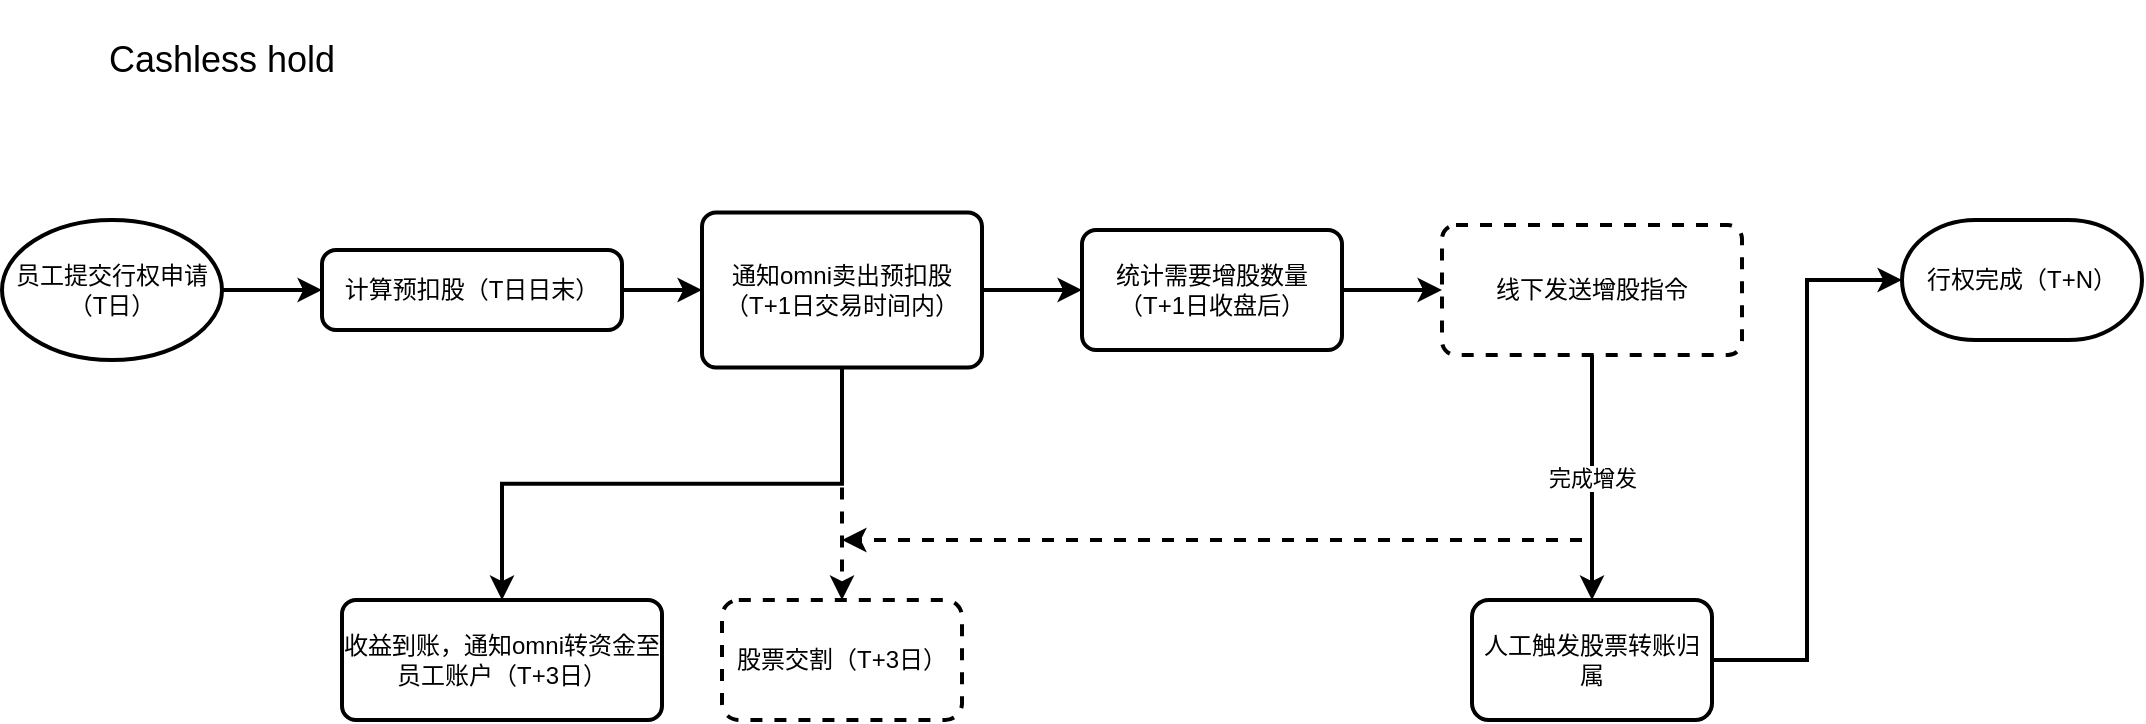 <mxfile version="13.7.9" type="github">
  <diagram id="J9ElGls0z0i14CrVCFYJ" name="第 1 页">
    <mxGraphModel dx="1200" dy="810" grid="1" gridSize="10" guides="1" tooltips="1" connect="1" arrows="1" fold="1" page="1" pageScale="1" pageWidth="1200" pageHeight="1600" math="0" shadow="0">
      <root>
        <mxCell id="0" />
        <mxCell id="1" parent="0" />
        <mxCell id="IP6N6mY2FTfmfS4jlM0r-1" value="&lt;font style=&quot;font-size: 18px&quot;&gt;Cashless hold&lt;/font&gt;" style="rounded=1;whiteSpace=wrap;html=1;strokeColor=none;" parent="1" vertex="1">
          <mxGeometry x="120" y="90" width="220" height="60" as="geometry" />
        </mxCell>
        <mxCell id="IP6N6mY2FTfmfS4jlM0r-2" value="员工提交行权申请（T日）" style="strokeWidth=2;html=1;shape=mxgraph.flowchart.start_1;whiteSpace=wrap;" parent="1" vertex="1">
          <mxGeometry x="120" y="200" width="110" height="70" as="geometry" />
        </mxCell>
        <mxCell id="IP6N6mY2FTfmfS4jlM0r-3" value="" style="endArrow=classic;html=1;exitX=1;exitY=0.5;exitDx=0;exitDy=0;exitPerimeter=0;strokeWidth=2;entryX=0;entryY=0.5;entryDx=0;entryDy=0;" parent="1" source="IP6N6mY2FTfmfS4jlM0r-2" target="IP6N6mY2FTfmfS4jlM0r-4" edge="1">
          <mxGeometry width="50" height="50" relative="1" as="geometry">
            <mxPoint x="410" y="360" as="sourcePoint" />
            <mxPoint x="270" y="235" as="targetPoint" />
          </mxGeometry>
        </mxCell>
        <mxCell id="IP6N6mY2FTfmfS4jlM0r-12" style="edgeStyle=orthogonalEdgeStyle;rounded=0;orthogonalLoop=1;jettySize=auto;html=1;exitX=1;exitY=0.5;exitDx=0;exitDy=0;entryX=0;entryY=0.5;entryDx=0;entryDy=0;strokeWidth=2;" parent="1" source="IP6N6mY2FTfmfS4jlM0r-4" target="IP6N6mY2FTfmfS4jlM0r-7" edge="1">
          <mxGeometry relative="1" as="geometry" />
        </mxCell>
        <mxCell id="IP6N6mY2FTfmfS4jlM0r-4" value="计算预扣股（T日日末）" style="rounded=1;whiteSpace=wrap;html=1;absoluteArcSize=1;arcSize=14;strokeWidth=2;" parent="1" vertex="1">
          <mxGeometry x="280" y="215" width="150" height="40" as="geometry" />
        </mxCell>
        <mxCell id="IP6N6mY2FTfmfS4jlM0r-14" style="edgeStyle=orthogonalEdgeStyle;rounded=0;orthogonalLoop=1;jettySize=auto;html=1;exitX=1;exitY=0.5;exitDx=0;exitDy=0;entryX=0;entryY=0.5;entryDx=0;entryDy=0;strokeWidth=2;" parent="1" source="IP6N6mY2FTfmfS4jlM0r-7" target="IP6N6mY2FTfmfS4jlM0r-11" edge="1">
          <mxGeometry relative="1" as="geometry" />
        </mxCell>
        <mxCell id="IP6N6mY2FTfmfS4jlM0r-19" value="" style="edgeStyle=orthogonalEdgeStyle;rounded=0;orthogonalLoop=1;jettySize=auto;html=1;strokeWidth=2;dashed=1;exitX=0.5;exitY=1;exitDx=0;exitDy=0;" parent="1" source="IP6N6mY2FTfmfS4jlM0r-7" target="IP6N6mY2FTfmfS4jlM0r-18" edge="1">
          <mxGeometry relative="1" as="geometry">
            <mxPoint x="540" y="350" as="sourcePoint" />
          </mxGeometry>
        </mxCell>
        <mxCell id="IP6N6mY2FTfmfS4jlM0r-32" style="edgeStyle=orthogonalEdgeStyle;rounded=0;orthogonalLoop=1;jettySize=auto;html=1;exitX=0.5;exitY=1;exitDx=0;exitDy=0;strokeWidth=2;entryX=0.5;entryY=0;entryDx=0;entryDy=0;" parent="1" source="IP6N6mY2FTfmfS4jlM0r-7" target="IP6N6mY2FTfmfS4jlM0r-31" edge="1">
          <mxGeometry relative="1" as="geometry">
            <mxPoint x="400" y="360" as="targetPoint" />
          </mxGeometry>
        </mxCell>
        <mxCell id="IP6N6mY2FTfmfS4jlM0r-7" value="通知omni卖出预扣股（T+1日交易时间内）" style="rounded=1;whiteSpace=wrap;html=1;absoluteArcSize=1;arcSize=14;strokeWidth=2;" parent="1" vertex="1">
          <mxGeometry x="470" y="196.25" width="140" height="77.5" as="geometry" />
        </mxCell>
        <mxCell id="IP6N6mY2FTfmfS4jlM0r-15" style="edgeStyle=orthogonalEdgeStyle;rounded=0;orthogonalLoop=1;jettySize=auto;html=1;exitX=1;exitY=0.5;exitDx=0;exitDy=0;strokeWidth=2;entryX=0;entryY=0.5;entryDx=0;entryDy=0;" parent="1" source="IP6N6mY2FTfmfS4jlM0r-11" target="IP6N6mY2FTfmfS4jlM0r-16" edge="1">
          <mxGeometry relative="1" as="geometry">
            <mxPoint x="880" y="235" as="targetPoint" />
          </mxGeometry>
        </mxCell>
        <mxCell id="IP6N6mY2FTfmfS4jlM0r-11" value="统计需要增股数量（T+1日收盘后）" style="rounded=1;whiteSpace=wrap;html=1;absoluteArcSize=1;arcSize=14;strokeWidth=2;" parent="1" vertex="1">
          <mxGeometry x="660" y="205" width="130" height="60" as="geometry" />
        </mxCell>
        <mxCell id="IP6N6mY2FTfmfS4jlM0r-21" value="完成增发" style="edgeStyle=orthogonalEdgeStyle;rounded=0;orthogonalLoop=1;jettySize=auto;html=1;strokeWidth=2;" parent="1" source="IP6N6mY2FTfmfS4jlM0r-16" target="IP6N6mY2FTfmfS4jlM0r-20" edge="1">
          <mxGeometry relative="1" as="geometry" />
        </mxCell>
        <mxCell id="IP6N6mY2FTfmfS4jlM0r-16" value="线下发送增股指令" style="rounded=1;whiteSpace=wrap;html=1;absoluteArcSize=1;arcSize=14;strokeWidth=2;dashed=1;" parent="1" vertex="1">
          <mxGeometry x="840" y="202.5" width="150" height="65" as="geometry" />
        </mxCell>
        <mxCell id="IP6N6mY2FTfmfS4jlM0r-18" value="股票交割（T+3日）" style="whiteSpace=wrap;html=1;rounded=1;strokeWidth=2;arcSize=14;dashed=1;" parent="1" vertex="1">
          <mxGeometry x="480" y="390" width="120" height="60" as="geometry" />
        </mxCell>
        <mxCell id="IP6N6mY2FTfmfS4jlM0r-28" style="edgeStyle=orthogonalEdgeStyle;rounded=0;orthogonalLoop=1;jettySize=auto;html=1;exitX=1;exitY=0.5;exitDx=0;exitDy=0;entryX=0;entryY=0.5;entryDx=0;entryDy=0;strokeWidth=2;entryPerimeter=0;" parent="1" source="IP6N6mY2FTfmfS4jlM0r-20" target="IP6N6mY2FTfmfS4jlM0r-29" edge="1">
          <mxGeometry relative="1" as="geometry">
            <mxPoint x="1070" y="227.5" as="targetPoint" />
          </mxGeometry>
        </mxCell>
        <mxCell id="IP6N6mY2FTfmfS4jlM0r-20" value="人工触发股票转账归属" style="whiteSpace=wrap;html=1;rounded=1;strokeWidth=2;arcSize=14;" parent="1" vertex="1">
          <mxGeometry x="855" y="390" width="120" height="60" as="geometry" />
        </mxCell>
        <mxCell id="IP6N6mY2FTfmfS4jlM0r-22" value="" style="endArrow=classic;html=1;dashed=1;strokeWidth=2;" parent="1" edge="1">
          <mxGeometry width="50" height="50" relative="1" as="geometry">
            <mxPoint x="910" y="360" as="sourcePoint" />
            <mxPoint x="540" y="360" as="targetPoint" />
          </mxGeometry>
        </mxCell>
        <mxCell id="IP6N6mY2FTfmfS4jlM0r-29" value="&lt;span&gt;行权完成（T+N）&lt;/span&gt;" style="strokeWidth=2;html=1;shape=mxgraph.flowchart.terminator;whiteSpace=wrap;" parent="1" vertex="1">
          <mxGeometry x="1070" y="200" width="120" height="60" as="geometry" />
        </mxCell>
        <mxCell id="IP6N6mY2FTfmfS4jlM0r-31" value="收益到账，通知omni转资金至员工账户（T+3日）" style="rounded=1;whiteSpace=wrap;html=1;absoluteArcSize=1;arcSize=14;strokeWidth=2;" parent="1" vertex="1">
          <mxGeometry x="290" y="390" width="160" height="60" as="geometry" />
        </mxCell>
      </root>
    </mxGraphModel>
  </diagram>
</mxfile>
